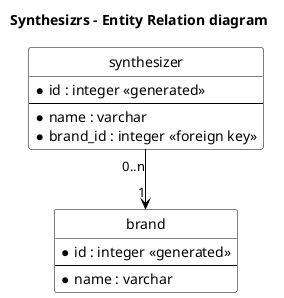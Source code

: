 @startuml

title
Synthesizrs - Entity Relation diagram
end title

hide circle
skinparam linetype ortho
skinparam class {
    BackgroundColor White
    ArrowColor Black
    BorderColor Black
}
skinparam note {
    BackgroundColor LightYellow
    ArrowColor Black
    BorderColor Black
}

entity "brand" as brand {
    *id : integer <<generated>>
    --
    *name : varchar
}

entity "synthesizer" as synthesizer {
    *id : integer <<generated>>
    --
    *name : varchar
    *brand_id : integer <<foreign key>>
}

synthesizer "0..n" --> "1" brand

@enduml
